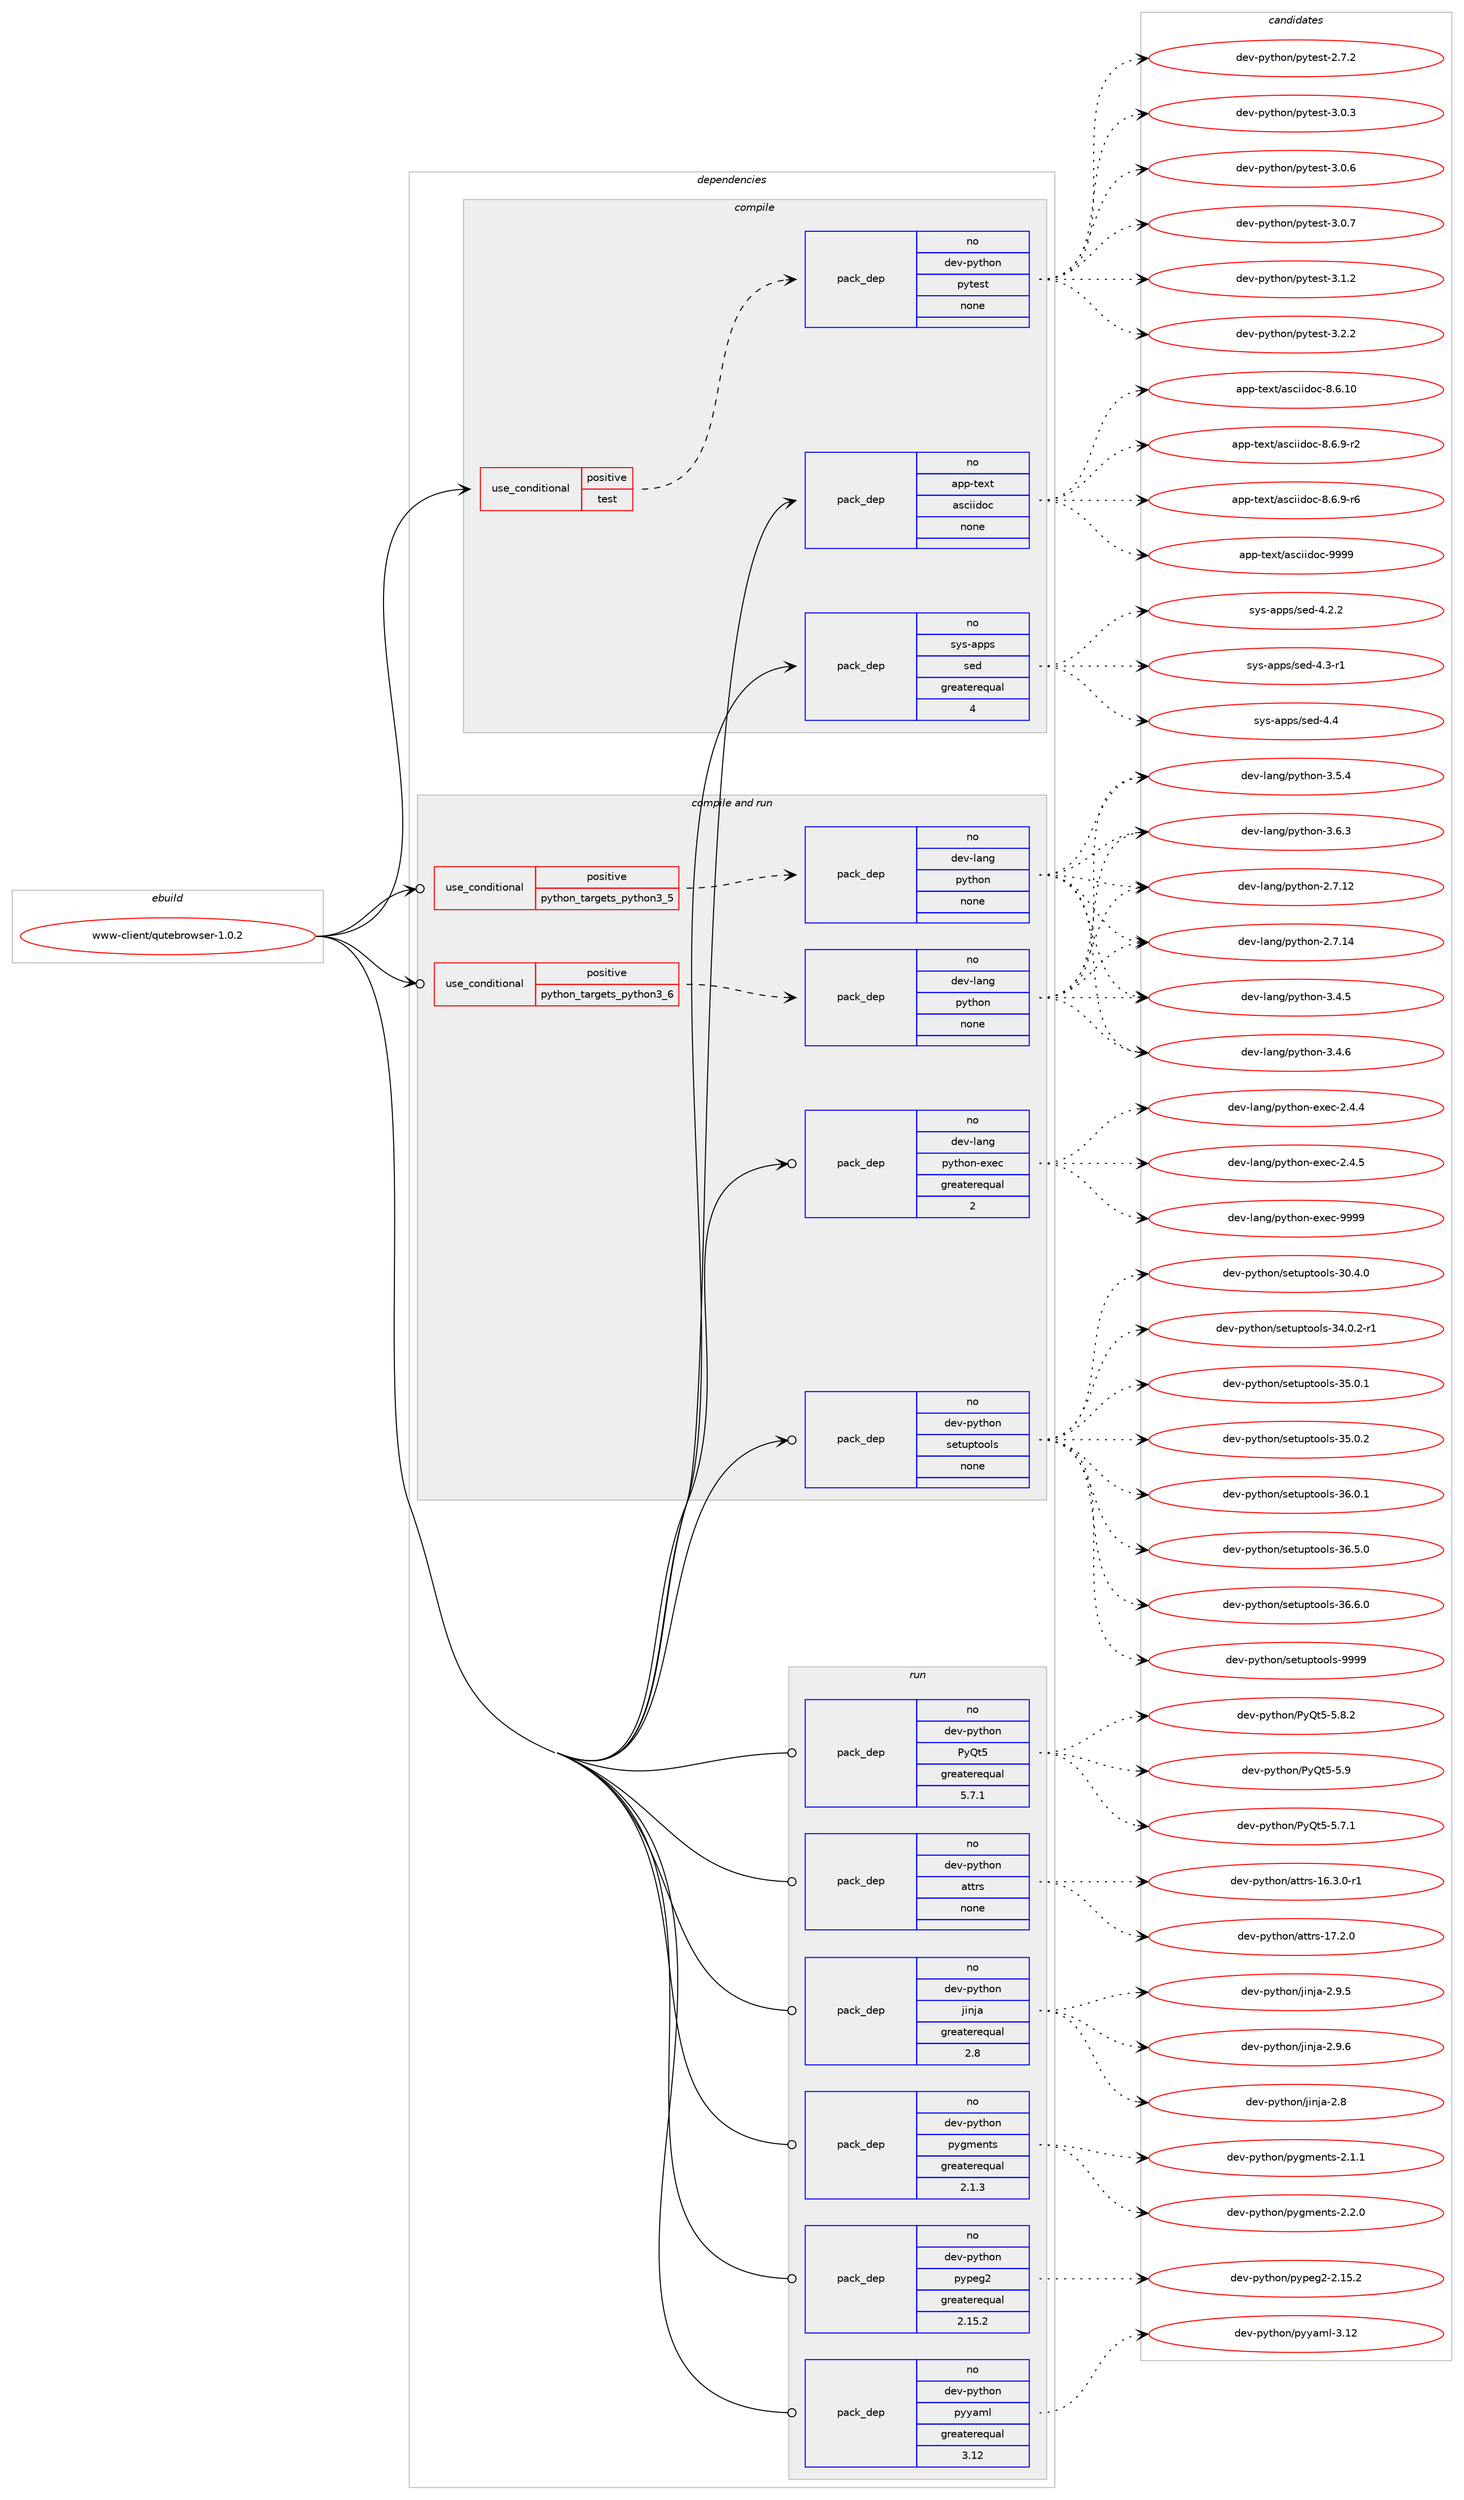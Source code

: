 digraph prolog {

# *************
# Graph options
# *************

newrank=true;
concentrate=true;
compound=true;
graph [rankdir=LR,fontname=Helvetica,fontsize=10,ranksep=1.5];#, ranksep=2.5, nodesep=0.2];
edge  [arrowhead=vee];
node  [fontname=Helvetica,fontsize=10];

# **********
# The ebuild
# **********

subgraph cluster_leftcol {
color=gray;
rank=same;
label=<<i>ebuild</i>>;
id [label="www-client/qutebrowser-1.0.2", color=red, width=4, href="../www-client/qutebrowser-1.0.2.svg"];
}

# ****************
# The dependencies
# ****************

subgraph cluster_midcol {
color=gray;
label=<<i>dependencies</i>>;
subgraph cluster_compile {
fillcolor="#eeeeee";
style=filled;
label=<<i>compile</i>>;
subgraph cond120103 {
dependency504554 [label=<<TABLE BORDER="0" CELLBORDER="1" CELLSPACING="0" CELLPADDING="4"><TR><TD ROWSPAN="3" CELLPADDING="10">use_conditional</TD></TR><TR><TD>positive</TD></TR><TR><TD>test</TD></TR></TABLE>>, shape=none, color=red];
subgraph pack375205 {
dependency504555 [label=<<TABLE BORDER="0" CELLBORDER="1" CELLSPACING="0" CELLPADDING="4" WIDTH="220"><TR><TD ROWSPAN="6" CELLPADDING="30">pack_dep</TD></TR><TR><TD WIDTH="110">no</TD></TR><TR><TD>dev-python</TD></TR><TR><TD>pytest</TD></TR><TR><TD>none</TD></TR><TR><TD></TD></TR></TABLE>>, shape=none, color=blue];
}
dependency504554:e -> dependency504555:w [weight=20,style="dashed",arrowhead="vee"];
}
id:e -> dependency504554:w [weight=20,style="solid",arrowhead="vee"];
subgraph pack375206 {
dependency504556 [label=<<TABLE BORDER="0" CELLBORDER="1" CELLSPACING="0" CELLPADDING="4" WIDTH="220"><TR><TD ROWSPAN="6" CELLPADDING="30">pack_dep</TD></TR><TR><TD WIDTH="110">no</TD></TR><TR><TD>app-text</TD></TR><TR><TD>asciidoc</TD></TR><TR><TD>none</TD></TR><TR><TD></TD></TR></TABLE>>, shape=none, color=blue];
}
id:e -> dependency504556:w [weight=20,style="solid",arrowhead="vee"];
subgraph pack375207 {
dependency504557 [label=<<TABLE BORDER="0" CELLBORDER="1" CELLSPACING="0" CELLPADDING="4" WIDTH="220"><TR><TD ROWSPAN="6" CELLPADDING="30">pack_dep</TD></TR><TR><TD WIDTH="110">no</TD></TR><TR><TD>sys-apps</TD></TR><TR><TD>sed</TD></TR><TR><TD>greaterequal</TD></TR><TR><TD>4</TD></TR></TABLE>>, shape=none, color=blue];
}
id:e -> dependency504557:w [weight=20,style="solid",arrowhead="vee"];
}
subgraph cluster_compileandrun {
fillcolor="#eeeeee";
style=filled;
label=<<i>compile and run</i>>;
subgraph cond120104 {
dependency504558 [label=<<TABLE BORDER="0" CELLBORDER="1" CELLSPACING="0" CELLPADDING="4"><TR><TD ROWSPAN="3" CELLPADDING="10">use_conditional</TD></TR><TR><TD>positive</TD></TR><TR><TD>python_targets_python3_5</TD></TR></TABLE>>, shape=none, color=red];
subgraph pack375208 {
dependency504559 [label=<<TABLE BORDER="0" CELLBORDER="1" CELLSPACING="0" CELLPADDING="4" WIDTH="220"><TR><TD ROWSPAN="6" CELLPADDING="30">pack_dep</TD></TR><TR><TD WIDTH="110">no</TD></TR><TR><TD>dev-lang</TD></TR><TR><TD>python</TD></TR><TR><TD>none</TD></TR><TR><TD></TD></TR></TABLE>>, shape=none, color=blue];
}
dependency504558:e -> dependency504559:w [weight=20,style="dashed",arrowhead="vee"];
}
id:e -> dependency504558:w [weight=20,style="solid",arrowhead="odotvee"];
subgraph cond120105 {
dependency504560 [label=<<TABLE BORDER="0" CELLBORDER="1" CELLSPACING="0" CELLPADDING="4"><TR><TD ROWSPAN="3" CELLPADDING="10">use_conditional</TD></TR><TR><TD>positive</TD></TR><TR><TD>python_targets_python3_6</TD></TR></TABLE>>, shape=none, color=red];
subgraph pack375209 {
dependency504561 [label=<<TABLE BORDER="0" CELLBORDER="1" CELLSPACING="0" CELLPADDING="4" WIDTH="220"><TR><TD ROWSPAN="6" CELLPADDING="30">pack_dep</TD></TR><TR><TD WIDTH="110">no</TD></TR><TR><TD>dev-lang</TD></TR><TR><TD>python</TD></TR><TR><TD>none</TD></TR><TR><TD></TD></TR></TABLE>>, shape=none, color=blue];
}
dependency504560:e -> dependency504561:w [weight=20,style="dashed",arrowhead="vee"];
}
id:e -> dependency504560:w [weight=20,style="solid",arrowhead="odotvee"];
subgraph pack375210 {
dependency504562 [label=<<TABLE BORDER="0" CELLBORDER="1" CELLSPACING="0" CELLPADDING="4" WIDTH="220"><TR><TD ROWSPAN="6" CELLPADDING="30">pack_dep</TD></TR><TR><TD WIDTH="110">no</TD></TR><TR><TD>dev-lang</TD></TR><TR><TD>python-exec</TD></TR><TR><TD>greaterequal</TD></TR><TR><TD>2</TD></TR></TABLE>>, shape=none, color=blue];
}
id:e -> dependency504562:w [weight=20,style="solid",arrowhead="odotvee"];
subgraph pack375211 {
dependency504563 [label=<<TABLE BORDER="0" CELLBORDER="1" CELLSPACING="0" CELLPADDING="4" WIDTH="220"><TR><TD ROWSPAN="6" CELLPADDING="30">pack_dep</TD></TR><TR><TD WIDTH="110">no</TD></TR><TR><TD>dev-python</TD></TR><TR><TD>setuptools</TD></TR><TR><TD>none</TD></TR><TR><TD></TD></TR></TABLE>>, shape=none, color=blue];
}
id:e -> dependency504563:w [weight=20,style="solid",arrowhead="odotvee"];
}
subgraph cluster_run {
fillcolor="#eeeeee";
style=filled;
label=<<i>run</i>>;
subgraph pack375212 {
dependency504564 [label=<<TABLE BORDER="0" CELLBORDER="1" CELLSPACING="0" CELLPADDING="4" WIDTH="220"><TR><TD ROWSPAN="6" CELLPADDING="30">pack_dep</TD></TR><TR><TD WIDTH="110">no</TD></TR><TR><TD>dev-python</TD></TR><TR><TD>PyQt5</TD></TR><TR><TD>greaterequal</TD></TR><TR><TD>5.7.1</TD></TR></TABLE>>, shape=none, color=blue];
}
id:e -> dependency504564:w [weight=20,style="solid",arrowhead="odot"];
subgraph pack375213 {
dependency504565 [label=<<TABLE BORDER="0" CELLBORDER="1" CELLSPACING="0" CELLPADDING="4" WIDTH="220"><TR><TD ROWSPAN="6" CELLPADDING="30">pack_dep</TD></TR><TR><TD WIDTH="110">no</TD></TR><TR><TD>dev-python</TD></TR><TR><TD>attrs</TD></TR><TR><TD>none</TD></TR><TR><TD></TD></TR></TABLE>>, shape=none, color=blue];
}
id:e -> dependency504565:w [weight=20,style="solid",arrowhead="odot"];
subgraph pack375214 {
dependency504566 [label=<<TABLE BORDER="0" CELLBORDER="1" CELLSPACING="0" CELLPADDING="4" WIDTH="220"><TR><TD ROWSPAN="6" CELLPADDING="30">pack_dep</TD></TR><TR><TD WIDTH="110">no</TD></TR><TR><TD>dev-python</TD></TR><TR><TD>jinja</TD></TR><TR><TD>greaterequal</TD></TR><TR><TD>2.8</TD></TR></TABLE>>, shape=none, color=blue];
}
id:e -> dependency504566:w [weight=20,style="solid",arrowhead="odot"];
subgraph pack375215 {
dependency504567 [label=<<TABLE BORDER="0" CELLBORDER="1" CELLSPACING="0" CELLPADDING="4" WIDTH="220"><TR><TD ROWSPAN="6" CELLPADDING="30">pack_dep</TD></TR><TR><TD WIDTH="110">no</TD></TR><TR><TD>dev-python</TD></TR><TR><TD>pygments</TD></TR><TR><TD>greaterequal</TD></TR><TR><TD>2.1.3</TD></TR></TABLE>>, shape=none, color=blue];
}
id:e -> dependency504567:w [weight=20,style="solid",arrowhead="odot"];
subgraph pack375216 {
dependency504568 [label=<<TABLE BORDER="0" CELLBORDER="1" CELLSPACING="0" CELLPADDING="4" WIDTH="220"><TR><TD ROWSPAN="6" CELLPADDING="30">pack_dep</TD></TR><TR><TD WIDTH="110">no</TD></TR><TR><TD>dev-python</TD></TR><TR><TD>pypeg2</TD></TR><TR><TD>greaterequal</TD></TR><TR><TD>2.15.2</TD></TR></TABLE>>, shape=none, color=blue];
}
id:e -> dependency504568:w [weight=20,style="solid",arrowhead="odot"];
subgraph pack375217 {
dependency504569 [label=<<TABLE BORDER="0" CELLBORDER="1" CELLSPACING="0" CELLPADDING="4" WIDTH="220"><TR><TD ROWSPAN="6" CELLPADDING="30">pack_dep</TD></TR><TR><TD WIDTH="110">no</TD></TR><TR><TD>dev-python</TD></TR><TR><TD>pyyaml</TD></TR><TR><TD>greaterequal</TD></TR><TR><TD>3.12</TD></TR></TABLE>>, shape=none, color=blue];
}
id:e -> dependency504569:w [weight=20,style="solid",arrowhead="odot"];
}
}

# **************
# The candidates
# **************

subgraph cluster_choices {
rank=same;
color=gray;
label=<<i>candidates</i>>;

subgraph choice375205 {
color=black;
nodesep=1;
choice1001011184511212111610411111047112121116101115116455046554650 [label="dev-python/pytest-2.7.2", color=red, width=4,href="../dev-python/pytest-2.7.2.svg"];
choice1001011184511212111610411111047112121116101115116455146484651 [label="dev-python/pytest-3.0.3", color=red, width=4,href="../dev-python/pytest-3.0.3.svg"];
choice1001011184511212111610411111047112121116101115116455146484654 [label="dev-python/pytest-3.0.6", color=red, width=4,href="../dev-python/pytest-3.0.6.svg"];
choice1001011184511212111610411111047112121116101115116455146484655 [label="dev-python/pytest-3.0.7", color=red, width=4,href="../dev-python/pytest-3.0.7.svg"];
choice1001011184511212111610411111047112121116101115116455146494650 [label="dev-python/pytest-3.1.2", color=red, width=4,href="../dev-python/pytest-3.1.2.svg"];
choice1001011184511212111610411111047112121116101115116455146504650 [label="dev-python/pytest-3.2.2", color=red, width=4,href="../dev-python/pytest-3.2.2.svg"];
dependency504555:e -> choice1001011184511212111610411111047112121116101115116455046554650:w [style=dotted,weight="100"];
dependency504555:e -> choice1001011184511212111610411111047112121116101115116455146484651:w [style=dotted,weight="100"];
dependency504555:e -> choice1001011184511212111610411111047112121116101115116455146484654:w [style=dotted,weight="100"];
dependency504555:e -> choice1001011184511212111610411111047112121116101115116455146484655:w [style=dotted,weight="100"];
dependency504555:e -> choice1001011184511212111610411111047112121116101115116455146494650:w [style=dotted,weight="100"];
dependency504555:e -> choice1001011184511212111610411111047112121116101115116455146504650:w [style=dotted,weight="100"];
}
subgraph choice375206 {
color=black;
nodesep=1;
choice97112112451161011201164797115991051051001119945564654464948 [label="app-text/asciidoc-8.6.10", color=red, width=4,href="../app-text/asciidoc-8.6.10.svg"];
choice9711211245116101120116479711599105105100111994556465446574511450 [label="app-text/asciidoc-8.6.9-r2", color=red, width=4,href="../app-text/asciidoc-8.6.9-r2.svg"];
choice9711211245116101120116479711599105105100111994556465446574511454 [label="app-text/asciidoc-8.6.9-r6", color=red, width=4,href="../app-text/asciidoc-8.6.9-r6.svg"];
choice9711211245116101120116479711599105105100111994557575757 [label="app-text/asciidoc-9999", color=red, width=4,href="../app-text/asciidoc-9999.svg"];
dependency504556:e -> choice97112112451161011201164797115991051051001119945564654464948:w [style=dotted,weight="100"];
dependency504556:e -> choice9711211245116101120116479711599105105100111994556465446574511450:w [style=dotted,weight="100"];
dependency504556:e -> choice9711211245116101120116479711599105105100111994556465446574511454:w [style=dotted,weight="100"];
dependency504556:e -> choice9711211245116101120116479711599105105100111994557575757:w [style=dotted,weight="100"];
}
subgraph choice375207 {
color=black;
nodesep=1;
choice115121115459711211211547115101100455246504650 [label="sys-apps/sed-4.2.2", color=red, width=4,href="../sys-apps/sed-4.2.2.svg"];
choice115121115459711211211547115101100455246514511449 [label="sys-apps/sed-4.3-r1", color=red, width=4,href="../sys-apps/sed-4.3-r1.svg"];
choice11512111545971121121154711510110045524652 [label="sys-apps/sed-4.4", color=red, width=4,href="../sys-apps/sed-4.4.svg"];
dependency504557:e -> choice115121115459711211211547115101100455246504650:w [style=dotted,weight="100"];
dependency504557:e -> choice115121115459711211211547115101100455246514511449:w [style=dotted,weight="100"];
dependency504557:e -> choice11512111545971121121154711510110045524652:w [style=dotted,weight="100"];
}
subgraph choice375208 {
color=black;
nodesep=1;
choice10010111845108971101034711212111610411111045504655464950 [label="dev-lang/python-2.7.12", color=red, width=4,href="../dev-lang/python-2.7.12.svg"];
choice10010111845108971101034711212111610411111045504655464952 [label="dev-lang/python-2.7.14", color=red, width=4,href="../dev-lang/python-2.7.14.svg"];
choice100101118451089711010347112121116104111110455146524653 [label="dev-lang/python-3.4.5", color=red, width=4,href="../dev-lang/python-3.4.5.svg"];
choice100101118451089711010347112121116104111110455146524654 [label="dev-lang/python-3.4.6", color=red, width=4,href="../dev-lang/python-3.4.6.svg"];
choice100101118451089711010347112121116104111110455146534652 [label="dev-lang/python-3.5.4", color=red, width=4,href="../dev-lang/python-3.5.4.svg"];
choice100101118451089711010347112121116104111110455146544651 [label="dev-lang/python-3.6.3", color=red, width=4,href="../dev-lang/python-3.6.3.svg"];
dependency504559:e -> choice10010111845108971101034711212111610411111045504655464950:w [style=dotted,weight="100"];
dependency504559:e -> choice10010111845108971101034711212111610411111045504655464952:w [style=dotted,weight="100"];
dependency504559:e -> choice100101118451089711010347112121116104111110455146524653:w [style=dotted,weight="100"];
dependency504559:e -> choice100101118451089711010347112121116104111110455146524654:w [style=dotted,weight="100"];
dependency504559:e -> choice100101118451089711010347112121116104111110455146534652:w [style=dotted,weight="100"];
dependency504559:e -> choice100101118451089711010347112121116104111110455146544651:w [style=dotted,weight="100"];
}
subgraph choice375209 {
color=black;
nodesep=1;
choice10010111845108971101034711212111610411111045504655464950 [label="dev-lang/python-2.7.12", color=red, width=4,href="../dev-lang/python-2.7.12.svg"];
choice10010111845108971101034711212111610411111045504655464952 [label="dev-lang/python-2.7.14", color=red, width=4,href="../dev-lang/python-2.7.14.svg"];
choice100101118451089711010347112121116104111110455146524653 [label="dev-lang/python-3.4.5", color=red, width=4,href="../dev-lang/python-3.4.5.svg"];
choice100101118451089711010347112121116104111110455146524654 [label="dev-lang/python-3.4.6", color=red, width=4,href="../dev-lang/python-3.4.6.svg"];
choice100101118451089711010347112121116104111110455146534652 [label="dev-lang/python-3.5.4", color=red, width=4,href="../dev-lang/python-3.5.4.svg"];
choice100101118451089711010347112121116104111110455146544651 [label="dev-lang/python-3.6.3", color=red, width=4,href="../dev-lang/python-3.6.3.svg"];
dependency504561:e -> choice10010111845108971101034711212111610411111045504655464950:w [style=dotted,weight="100"];
dependency504561:e -> choice10010111845108971101034711212111610411111045504655464952:w [style=dotted,weight="100"];
dependency504561:e -> choice100101118451089711010347112121116104111110455146524653:w [style=dotted,weight="100"];
dependency504561:e -> choice100101118451089711010347112121116104111110455146524654:w [style=dotted,weight="100"];
dependency504561:e -> choice100101118451089711010347112121116104111110455146534652:w [style=dotted,weight="100"];
dependency504561:e -> choice100101118451089711010347112121116104111110455146544651:w [style=dotted,weight="100"];
}
subgraph choice375210 {
color=black;
nodesep=1;
choice1001011184510897110103471121211161041111104510112010199455046524652 [label="dev-lang/python-exec-2.4.4", color=red, width=4,href="../dev-lang/python-exec-2.4.4.svg"];
choice1001011184510897110103471121211161041111104510112010199455046524653 [label="dev-lang/python-exec-2.4.5", color=red, width=4,href="../dev-lang/python-exec-2.4.5.svg"];
choice10010111845108971101034711212111610411111045101120101994557575757 [label="dev-lang/python-exec-9999", color=red, width=4,href="../dev-lang/python-exec-9999.svg"];
dependency504562:e -> choice1001011184510897110103471121211161041111104510112010199455046524652:w [style=dotted,weight="100"];
dependency504562:e -> choice1001011184510897110103471121211161041111104510112010199455046524653:w [style=dotted,weight="100"];
dependency504562:e -> choice10010111845108971101034711212111610411111045101120101994557575757:w [style=dotted,weight="100"];
}
subgraph choice375211 {
color=black;
nodesep=1;
choice100101118451121211161041111104711510111611711211611111110811545514846524648 [label="dev-python/setuptools-30.4.0", color=red, width=4,href="../dev-python/setuptools-30.4.0.svg"];
choice1001011184511212111610411111047115101116117112116111111108115455152464846504511449 [label="dev-python/setuptools-34.0.2-r1", color=red, width=4,href="../dev-python/setuptools-34.0.2-r1.svg"];
choice100101118451121211161041111104711510111611711211611111110811545515346484649 [label="dev-python/setuptools-35.0.1", color=red, width=4,href="../dev-python/setuptools-35.0.1.svg"];
choice100101118451121211161041111104711510111611711211611111110811545515346484650 [label="dev-python/setuptools-35.0.2", color=red, width=4,href="../dev-python/setuptools-35.0.2.svg"];
choice100101118451121211161041111104711510111611711211611111110811545515446484649 [label="dev-python/setuptools-36.0.1", color=red, width=4,href="../dev-python/setuptools-36.0.1.svg"];
choice100101118451121211161041111104711510111611711211611111110811545515446534648 [label="dev-python/setuptools-36.5.0", color=red, width=4,href="../dev-python/setuptools-36.5.0.svg"];
choice100101118451121211161041111104711510111611711211611111110811545515446544648 [label="dev-python/setuptools-36.6.0", color=red, width=4,href="../dev-python/setuptools-36.6.0.svg"];
choice10010111845112121116104111110471151011161171121161111111081154557575757 [label="dev-python/setuptools-9999", color=red, width=4,href="../dev-python/setuptools-9999.svg"];
dependency504563:e -> choice100101118451121211161041111104711510111611711211611111110811545514846524648:w [style=dotted,weight="100"];
dependency504563:e -> choice1001011184511212111610411111047115101116117112116111111108115455152464846504511449:w [style=dotted,weight="100"];
dependency504563:e -> choice100101118451121211161041111104711510111611711211611111110811545515346484649:w [style=dotted,weight="100"];
dependency504563:e -> choice100101118451121211161041111104711510111611711211611111110811545515346484650:w [style=dotted,weight="100"];
dependency504563:e -> choice100101118451121211161041111104711510111611711211611111110811545515446484649:w [style=dotted,weight="100"];
dependency504563:e -> choice100101118451121211161041111104711510111611711211611111110811545515446534648:w [style=dotted,weight="100"];
dependency504563:e -> choice100101118451121211161041111104711510111611711211611111110811545515446544648:w [style=dotted,weight="100"];
dependency504563:e -> choice10010111845112121116104111110471151011161171121161111111081154557575757:w [style=dotted,weight="100"];
}
subgraph choice375212 {
color=black;
nodesep=1;
choice1001011184511212111610411111047801218111653455346554649 [label="dev-python/PyQt5-5.7.1", color=red, width=4,href="../dev-python/PyQt5-5.7.1.svg"];
choice1001011184511212111610411111047801218111653455346564650 [label="dev-python/PyQt5-5.8.2", color=red, width=4,href="../dev-python/PyQt5-5.8.2.svg"];
choice100101118451121211161041111104780121811165345534657 [label="dev-python/PyQt5-5.9", color=red, width=4,href="../dev-python/PyQt5-5.9.svg"];
dependency504564:e -> choice1001011184511212111610411111047801218111653455346554649:w [style=dotted,weight="100"];
dependency504564:e -> choice1001011184511212111610411111047801218111653455346564650:w [style=dotted,weight="100"];
dependency504564:e -> choice100101118451121211161041111104780121811165345534657:w [style=dotted,weight="100"];
}
subgraph choice375213 {
color=black;
nodesep=1;
choice100101118451121211161041111104797116116114115454954465146484511449 [label="dev-python/attrs-16.3.0-r1", color=red, width=4,href="../dev-python/attrs-16.3.0-r1.svg"];
choice10010111845112121116104111110479711611611411545495546504648 [label="dev-python/attrs-17.2.0", color=red, width=4,href="../dev-python/attrs-17.2.0.svg"];
dependency504565:e -> choice100101118451121211161041111104797116116114115454954465146484511449:w [style=dotted,weight="100"];
dependency504565:e -> choice10010111845112121116104111110479711611611411545495546504648:w [style=dotted,weight="100"];
}
subgraph choice375214 {
color=black;
nodesep=1;
choice10010111845112121116104111110471061051101069745504656 [label="dev-python/jinja-2.8", color=red, width=4,href="../dev-python/jinja-2.8.svg"];
choice100101118451121211161041111104710610511010697455046574653 [label="dev-python/jinja-2.9.5", color=red, width=4,href="../dev-python/jinja-2.9.5.svg"];
choice100101118451121211161041111104710610511010697455046574654 [label="dev-python/jinja-2.9.6", color=red, width=4,href="../dev-python/jinja-2.9.6.svg"];
dependency504566:e -> choice10010111845112121116104111110471061051101069745504656:w [style=dotted,weight="100"];
dependency504566:e -> choice100101118451121211161041111104710610511010697455046574653:w [style=dotted,weight="100"];
dependency504566:e -> choice100101118451121211161041111104710610511010697455046574654:w [style=dotted,weight="100"];
}
subgraph choice375215 {
color=black;
nodesep=1;
choice1001011184511212111610411111047112121103109101110116115455046494649 [label="dev-python/pygments-2.1.1", color=red, width=4,href="../dev-python/pygments-2.1.1.svg"];
choice1001011184511212111610411111047112121103109101110116115455046504648 [label="dev-python/pygments-2.2.0", color=red, width=4,href="../dev-python/pygments-2.2.0.svg"];
dependency504567:e -> choice1001011184511212111610411111047112121103109101110116115455046494649:w [style=dotted,weight="100"];
dependency504567:e -> choice1001011184511212111610411111047112121103109101110116115455046504648:w [style=dotted,weight="100"];
}
subgraph choice375216 {
color=black;
nodesep=1;
choice10010111845112121116104111110471121211121011035045504649534650 [label="dev-python/pypeg2-2.15.2", color=red, width=4,href="../dev-python/pypeg2-2.15.2.svg"];
dependency504568:e -> choice10010111845112121116104111110471121211121011035045504649534650:w [style=dotted,weight="100"];
}
subgraph choice375217 {
color=black;
nodesep=1;
choice1001011184511212111610411111047112121121971091084551464950 [label="dev-python/pyyaml-3.12", color=red, width=4,href="../dev-python/pyyaml-3.12.svg"];
dependency504569:e -> choice1001011184511212111610411111047112121121971091084551464950:w [style=dotted,weight="100"];
}
}

}
